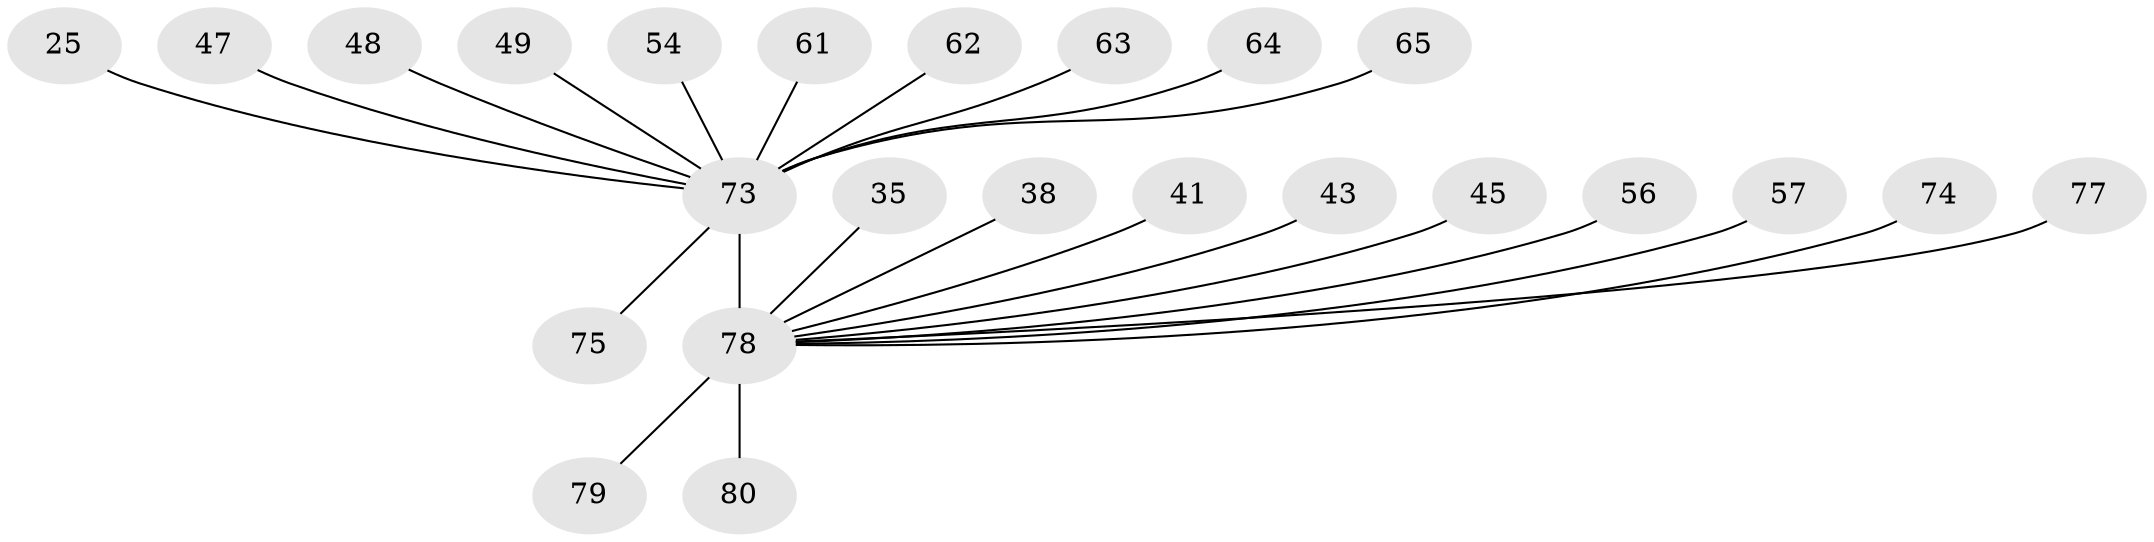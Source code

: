 // original degree distribution, {25: 0.0125, 3: 0.15, 7: 0.0625, 4: 0.075, 1: 0.45, 2: 0.15, 16: 0.0125, 6: 0.0375, 5: 0.05}
// Generated by graph-tools (version 1.1) at 2025/51/03/04/25 21:51:16]
// undirected, 24 vertices, 23 edges
graph export_dot {
graph [start="1"]
  node [color=gray90,style=filled];
  25;
  35;
  38;
  41;
  43;
  45;
  47;
  48;
  49;
  54;
  56;
  57;
  61 [super="+10"];
  62;
  63;
  64;
  65;
  73 [super="+46+52+72+44+1"];
  74;
  75;
  77;
  78 [super="+67+71+76"];
  79;
  80;
  25 -- 73;
  35 -- 78;
  38 -- 78;
  41 -- 78;
  43 -- 78;
  45 -- 78;
  47 -- 73;
  48 -- 73;
  49 -- 73;
  54 -- 73;
  56 -- 78;
  57 -- 78;
  61 -- 73;
  62 -- 73;
  63 -- 73;
  64 -- 73;
  65 -- 73;
  73 -- 75;
  73 -- 78 [weight=29];
  74 -- 78;
  77 -- 78;
  78 -- 80 [weight=5];
  78 -- 79;
}
